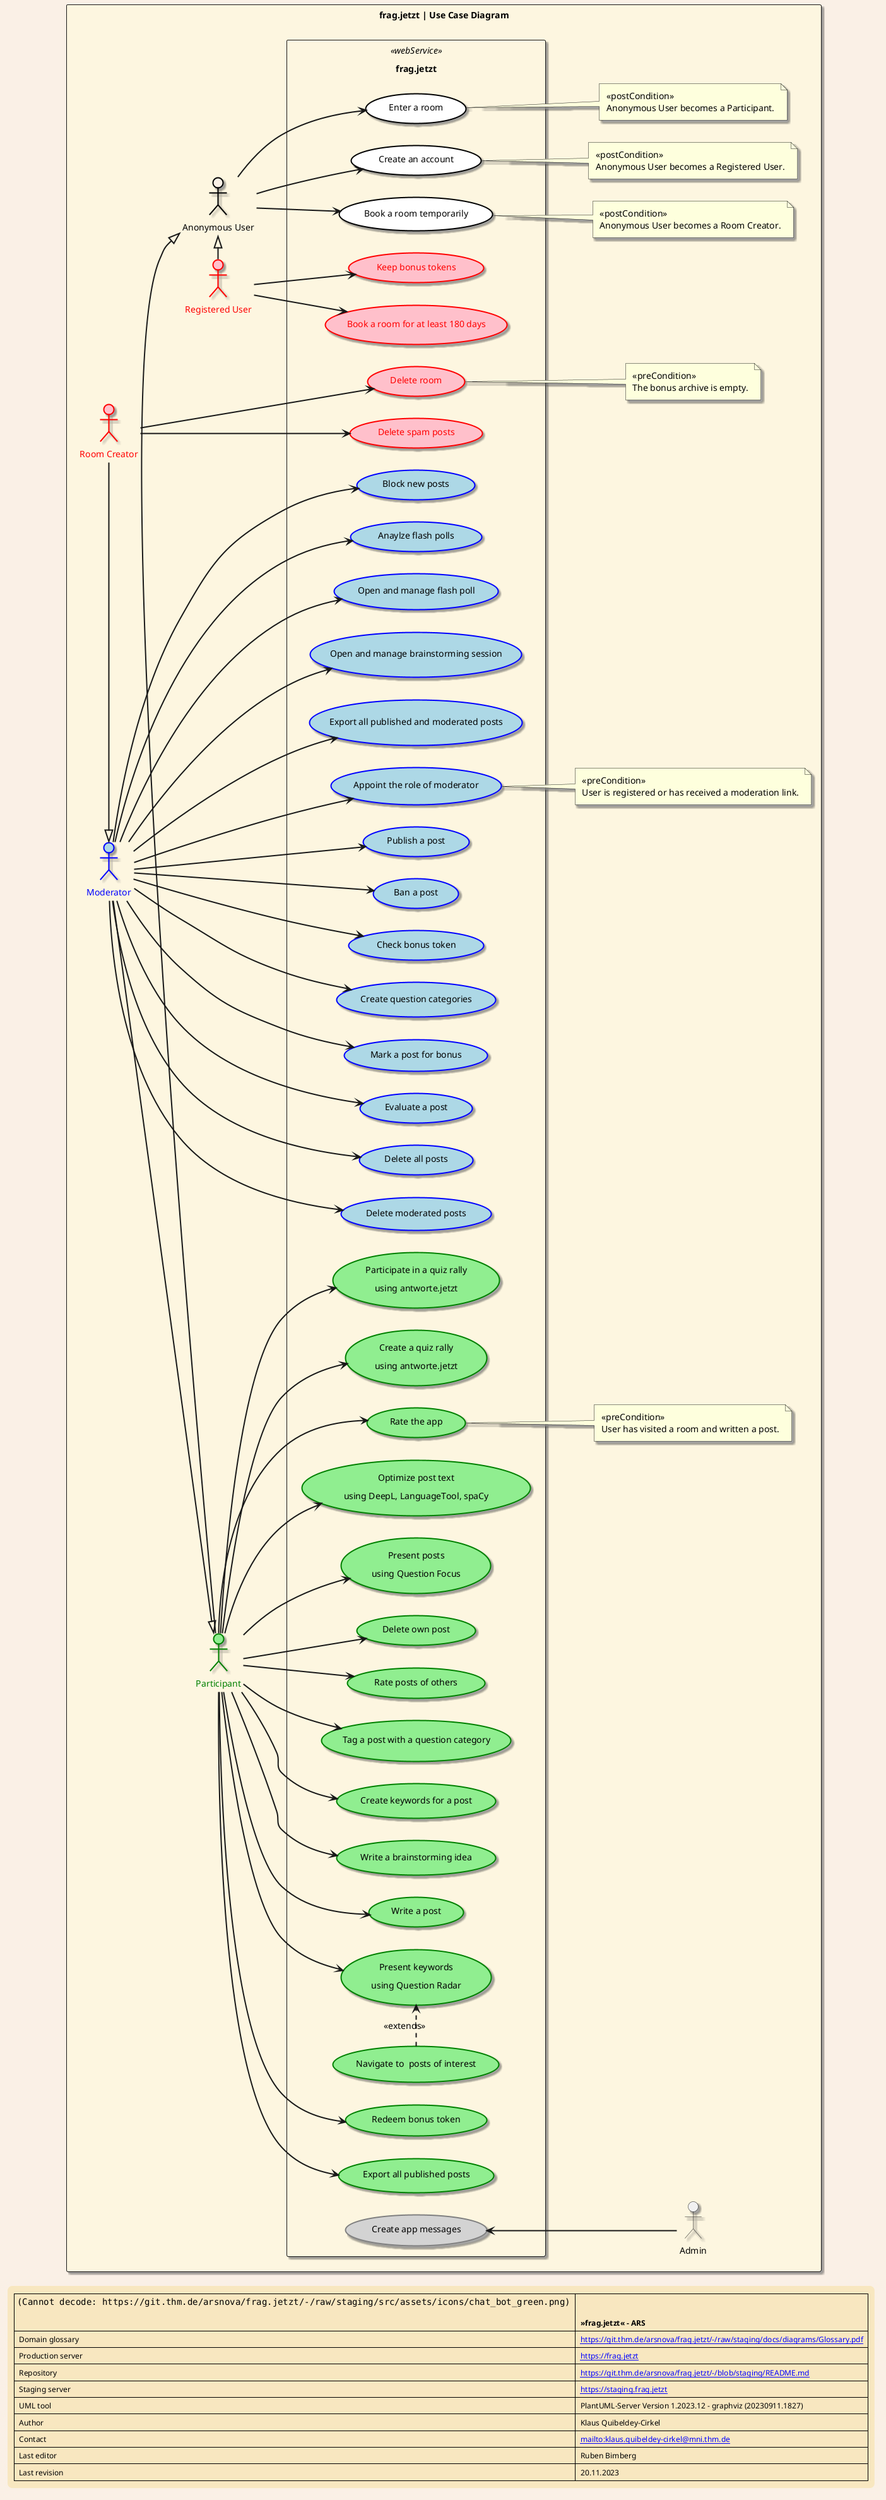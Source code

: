 @startuml Use Cases
scale 1.0

skinparam backgroundColor Linen
skinparam LegendBackgroundColor Strategy
skinparam LegendBorderThickness 0
skinparam LegendFontSize 12
skinparam Padding 5
skinparam defaultFontSize 14
skinparam ArrowThickness 2
skinparam shadowing true


skinparam rectangle {
  BackgroundColor #fdf6e0
}

skinparam usecase {
  BackgroundColor LightGreen
  BorderColor Green
  BackgroundColor<<USP>> Pink
  BorderColor<<USP>> HotPink
  BorderThickness 2
  ArrowThickness 2
}

rectangle "frag.jetzt | Use Case Diagram" {

  left to right direction

  actor "Anonymous User" as AU #linen;line:black;line.bold;text:black
  actor "Participant" as P #lightgreen;line:green;line.bold;text:green
  actor "Moderator" as M #lightblue;line:blue;line.bold;text:blue
  actor "Room Creator" as RC #pink;line:red;line.bold;text:red
  actor "Registered User" as RU #pink;line:red;line.bold;text:red
  actor "Admin" as A

  P -|> AU
  RU -|> AU
  M --|> P
  RC -left-|> M

  rectangle "frag.jetzt" <<webService>> {

    together {
      usecase "Enter a room" as UC1 #white;line:black;line.bold;text:black
      usecase "Book a room temporarily" as UC2 #white;line:black;line.bold;text:black
      usecase "Create an account" as UC3 #white;line:black;line.bold;text:black
    }

    together {
      usecase "Write a post" as UC4
      usecase "Write a brainstorming idea" as UC5
      usecase "Create keywords for a post" as UC6
      usecase "Tag a post with a question category" as UC7
      usecase "Rate posts of others" as UC8
      usecase "Delete own post" as UC9
      usecase UC10 as "Present posts
      using Question Focus"
      usecase UC11 as "Present keywords
      using Question Radar"
      usecase "Navigate to  posts of interest" as UC12
      usecase UC13 as "Optimize post text
      using DeepL, LanguageTool, spaCy"
      usecase "Rate the app" as UC14
      usecase UC15 as "Create a quiz rally
      using antworte.jetzt"
      usecase UC16 as "Participate in a quiz rally
      using antworte.jetzt"
      usecase "Export all published posts" as UC17
      usecase "Redeem bonus token" as UC18
    }

    usecase "Create app messages" as UC19 #lightgray;line:gray;line.bold;text:black

    usecase "Delete spam posts" as UC32 #pink;line:red;line.bold;text:red
    usecase "Delete room" as UC33 #pink;line:red;line.bold;text:red
    usecase "Book a room for at least 180 days" as UC34 #pink;line:red;line.bold;text:red
    usecase "Keep bonus tokens" as UC35 #pink;line:red;line.bold;text:red

    together {
      usecase "Block new posts" as UC26 #lightblue;line:blue;line.bold
      usecase "Delete moderated posts" as UC27 #lightblue;line:blue;line.bold
      usecase "Delete all posts" as UC28 #lightblue;line:blue;line.bold
      usecase "Evaluate a post" as UC23 #lightblue;line:blue;line.bold
      usecase "Mark a post for bonus" as UC24 #lightblue;line:blue;line.bold
      usecase "Create question categories" as UC20 #lightblue;line:blue;line.bold
      usecase "Check bonus token" as UC25 #lightblue;line:blue;line.bold
      usecase "Ban a post" as UC21 #lightblue;line:blue;line.bold
      usecase "Publish a post" as UC22 #lightblue;line:blue;line.bold
      usecase "Appoint the role of moderator" as UC29 #lightblue;line:blue;line.bold
      usecase "Export all published and moderated posts" as UC30 #lightblue;line:blue;line.bold
      usecase "Open and manage brainstorming session" as UC31 #lightblue;line:blue;line.bold
      usecase "Open and manage flash poll" as UC36 #lightblue;line:blue;line.bold
      usecase "Anaylze flash polls" as UC37 #lightblue;line:blue;line.bold
    }

  }

  AU --> UC1
  note right of (UC1)
    «postCondition»
    Anonymous User becomes a Participant.
  end note
  AU --> UC2
  note right of (UC2)
    «postCondition»
    Anonymous User becomes a Room Creator.
  end note
  AU --> UC3
  note right of (UC3)
    «postCondition»
    Anonymous User becomes a Registered User.
  end note
  P --> UC14
  note right of (UC14)
    «preCondition»
    User has visited a room and written a post.
  end note
  M --> UC29
  note right of (UC29)
    «preCondition»
    User is registered or has received a moderation link.
  end note
  RC --> UC33
  note right of (UC33)
    «preCondition»
    The bonus archive is empty.
  end note

  P --> UC4
  P --> UC5
  P --> UC6
  P --> UC7
  P --> UC8
  P --> UC9
  P --> UC10
  P --> UC11
  P --> UC13
  P --> UC15
  P --> UC16
  P --> UC17
  P --> UC18

  M --> UC20
  M --> UC21
  M --> UC22
  M --> UC23
  M --> UC24
  M --> UC25
  M --> UC26
  M --> UC27
  M --> UC28
  M --> UC30
  M --> UC31
  M --> UC36
  M --> UC37

  RU --> UC34
  RU --> UC35
  RC ---> UC32

  UC19 <-- A

  (UC12) .> (UC11) : <<extends>>

}

legend right
|<img:https://git.thm.de/arsnova/frag.jetzt/-/raw/staging/src/assets/icons/chat_bot_green.png{scale=0.4}> |= \n\n »frag.jetzt« - ARS |
| Domain glossary | [[https://git.thm.de/arsnova/frag.jetzt/-/raw/staging/docs/diagrams/Glossary.pdf]] |
| Production server | [[https://frag.jetzt]] |
| Repository | [[https://git.thm.de/arsnova/frag.jetzt/-/blob/staging/README.md]] |
| Staging server | [[https://staging.frag.jetzt]] |
| UML tool| PlantUML-Server Version 1.2023.12 - graphviz (20230911.1827)|
| Author| Klaus Quibeldey-Cirkel|
| Contact| [[mailto:klaus.quibeldey-cirkel@mni.thm.de]] |
| Last editor| Ruben Bimberg|
| Last revision| 20.11.2023 |
end legend
@enduml
